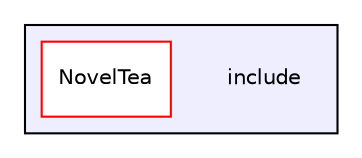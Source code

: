 digraph "include" {
  bgcolor=transparent;
  compound=true
  node [ fontsize="10", fontname="Helvetica"];
  edge [ labelfontsize="10", labelfontname="Helvetica"];
  subgraph clusterdir_d44c64559bbebec7f509842c48db8b23 {
    graph [ bgcolor="#eeeeff", pencolor="black", label="" URL="dir_d44c64559bbebec7f509842c48db8b23.htm"];
    dir_d44c64559bbebec7f509842c48db8b23 [shape=plaintext label="include"];
  dir_52c2ed606da51a5aae4b083c568b1a72 [shape=box label="NovelTea" fillcolor="white" style="filled" color="red" URL="dir_52c2ed606da51a5aae4b083c568b1a72.htm"];
  }
}
